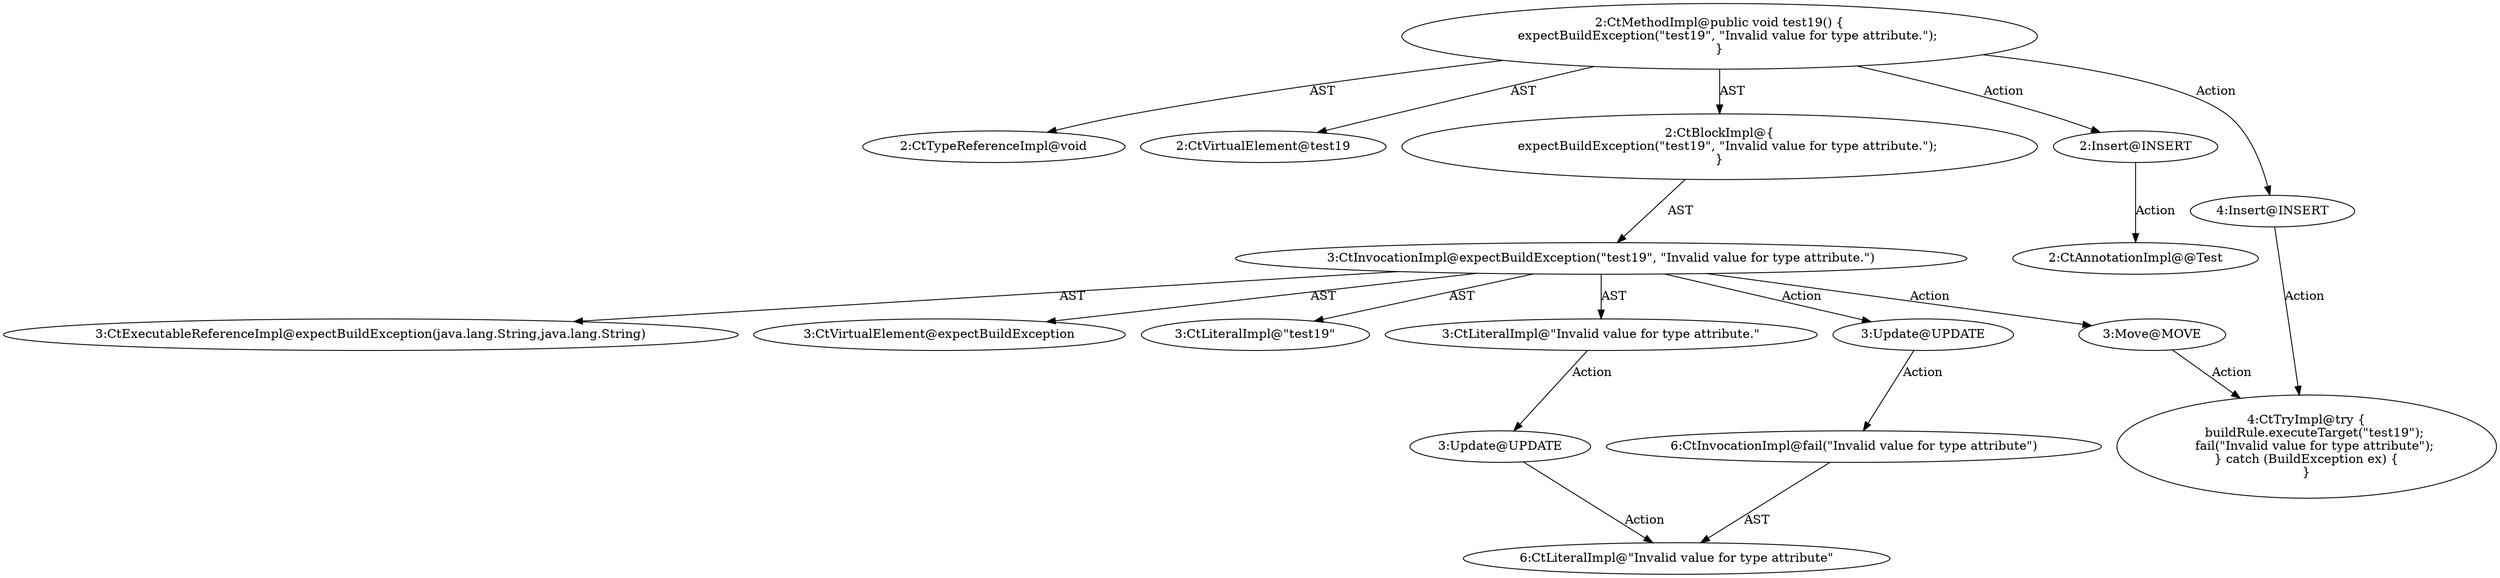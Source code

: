 digraph "test19#?" {
0 [label="2:CtTypeReferenceImpl@void" shape=ellipse]
1 [label="2:CtVirtualElement@test19" shape=ellipse]
2 [label="3:CtExecutableReferenceImpl@expectBuildException(java.lang.String,java.lang.String)" shape=ellipse]
3 [label="3:CtVirtualElement@expectBuildException" shape=ellipse]
4 [label="3:CtLiteralImpl@\"test19\"" shape=ellipse]
5 [label="3:CtLiteralImpl@\"Invalid value for type attribute.\"" shape=ellipse]
6 [label="3:CtInvocationImpl@expectBuildException(\"test19\", \"Invalid value for type attribute.\")" shape=ellipse]
7 [label="2:CtBlockImpl@\{
    expectBuildException(\"test19\", \"Invalid value for type attribute.\");
\}" shape=ellipse]
8 [label="2:CtMethodImpl@public void test19() \{
    expectBuildException(\"test19\", \"Invalid value for type attribute.\");
\}" shape=ellipse]
9 [label="3:Update@UPDATE" shape=ellipse]
10 [label="6:CtInvocationImpl@fail(\"Invalid value for type attribute\")" shape=ellipse]
11 [label="3:Update@UPDATE" shape=ellipse]
12 [label="6:CtLiteralImpl@\"Invalid value for type attribute\"" shape=ellipse]
13 [label="2:Insert@INSERT" shape=ellipse]
14 [label="2:CtAnnotationImpl@@Test" shape=ellipse]
15 [label="4:Insert@INSERT" shape=ellipse]
16 [label="4:CtTryImpl@try \{
    buildRule.executeTarget(\"test19\");
    fail(\"Invalid value for type attribute\");
\} catch (BuildException ex) \{
\}" shape=ellipse]
17 [label="3:Move@MOVE" shape=ellipse]
5 -> 11 [label="Action"];
6 -> 3 [label="AST"];
6 -> 2 [label="AST"];
6 -> 4 [label="AST"];
6 -> 5 [label="AST"];
6 -> 9 [label="Action"];
6 -> 17 [label="Action"];
7 -> 6 [label="AST"];
8 -> 1 [label="AST"];
8 -> 0 [label="AST"];
8 -> 7 [label="AST"];
8 -> 13 [label="Action"];
8 -> 15 [label="Action"];
9 -> 10 [label="Action"];
10 -> 12 [label="AST"];
11 -> 12 [label="Action"];
13 -> 14 [label="Action"];
15 -> 16 [label="Action"];
17 -> 16 [label="Action"];
}
